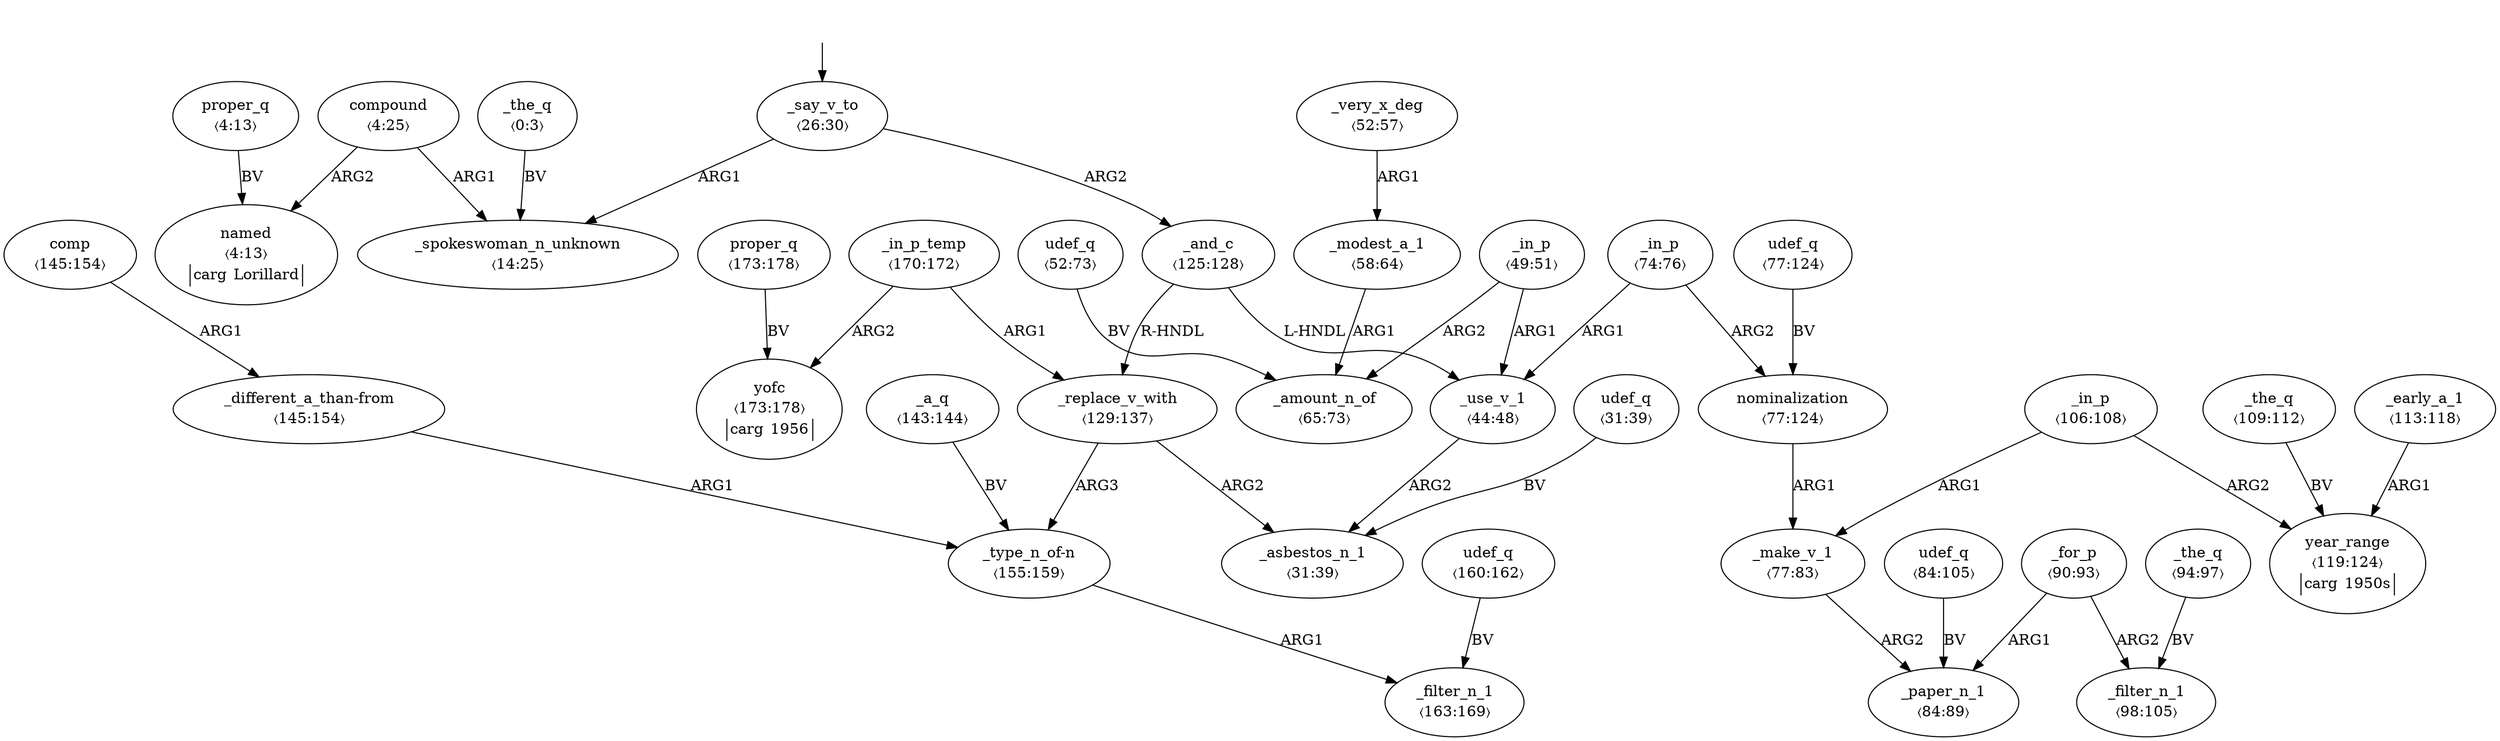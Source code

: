 digraph "20003011" {
  top [ style=invis ];
  top -> 5;
  0 [ label=<<table align="center" border="0" cellspacing="0"><tr><td colspan="2">_the_q</td></tr><tr><td colspan="2">〈0:3〉</td></tr></table>> ];
  1 [ label=<<table align="center" border="0" cellspacing="0"><tr><td colspan="2">compound</td></tr><tr><td colspan="2">〈4:25〉</td></tr></table>> ];
  2 [ label=<<table align="center" border="0" cellspacing="0"><tr><td colspan="2">proper_q</td></tr><tr><td colspan="2">〈4:13〉</td></tr></table>> ];
  3 [ label=<<table align="center" border="0" cellspacing="0"><tr><td colspan="2">named</td></tr><tr><td colspan="2">〈4:13〉</td></tr><tr><td sides="l" border="1" align="left">carg</td><td sides="r" border="1" align="left">Lorillard</td></tr></table>> ];
  4 [ label=<<table align="center" border="0" cellspacing="0"><tr><td colspan="2">_spokeswoman_n_unknown</td></tr><tr><td colspan="2">〈14:25〉</td></tr></table>> ];
  5 [ label=<<table align="center" border="0" cellspacing="0"><tr><td colspan="2">_say_v_to</td></tr><tr><td colspan="2">〈26:30〉</td></tr></table>> ];
  6 [ label=<<table align="center" border="0" cellspacing="0"><tr><td colspan="2">udef_q</td></tr><tr><td colspan="2">〈31:39〉</td></tr></table>> ];
  7 [ label=<<table align="center" border="0" cellspacing="0"><tr><td colspan="2">_asbestos_n_1</td></tr><tr><td colspan="2">〈31:39〉</td></tr></table>> ];
  8 [ label=<<table align="center" border="0" cellspacing="0"><tr><td colspan="2">_use_v_1</td></tr><tr><td colspan="2">〈44:48〉</td></tr></table>> ];
  9 [ label=<<table align="center" border="0" cellspacing="0"><tr><td colspan="2">_in_p</td></tr><tr><td colspan="2">〈49:51〉</td></tr></table>> ];
  10 [ label=<<table align="center" border="0" cellspacing="0"><tr><td colspan="2">udef_q</td></tr><tr><td colspan="2">〈52:73〉</td></tr></table>> ];
  11 [ label=<<table align="center" border="0" cellspacing="0"><tr><td colspan="2">_very_x_deg</td></tr><tr><td colspan="2">〈52:57〉</td></tr></table>> ];
  12 [ label=<<table align="center" border="0" cellspacing="0"><tr><td colspan="2">_modest_a_1</td></tr><tr><td colspan="2">〈58:64〉</td></tr></table>> ];
  13 [ label=<<table align="center" border="0" cellspacing="0"><tr><td colspan="2">_amount_n_of</td></tr><tr><td colspan="2">〈65:73〉</td></tr></table>> ];
  14 [ label=<<table align="center" border="0" cellspacing="0"><tr><td colspan="2">_in_p</td></tr><tr><td colspan="2">〈74:76〉</td></tr></table>> ];
  15 [ label=<<table align="center" border="0" cellspacing="0"><tr><td colspan="2">udef_q</td></tr><tr><td colspan="2">〈77:124〉</td></tr></table>> ];
  16 [ label=<<table align="center" border="0" cellspacing="0"><tr><td colspan="2">nominalization</td></tr><tr><td colspan="2">〈77:124〉</td></tr></table>> ];
  17 [ label=<<table align="center" border="0" cellspacing="0"><tr><td colspan="2">_make_v_1</td></tr><tr><td colspan="2">〈77:83〉</td></tr></table>> ];
  18 [ label=<<table align="center" border="0" cellspacing="0"><tr><td colspan="2">udef_q</td></tr><tr><td colspan="2">〈84:105〉</td></tr></table>> ];
  19 [ label=<<table align="center" border="0" cellspacing="0"><tr><td colspan="2">_paper_n_1</td></tr><tr><td colspan="2">〈84:89〉</td></tr></table>> ];
  20 [ label=<<table align="center" border="0" cellspacing="0"><tr><td colspan="2">_for_p</td></tr><tr><td colspan="2">〈90:93〉</td></tr></table>> ];
  21 [ label=<<table align="center" border="0" cellspacing="0"><tr><td colspan="2">_the_q</td></tr><tr><td colspan="2">〈94:97〉</td></tr></table>> ];
  22 [ label=<<table align="center" border="0" cellspacing="0"><tr><td colspan="2">_filter_n_1</td></tr><tr><td colspan="2">〈98:105〉</td></tr></table>> ];
  23 [ label=<<table align="center" border="0" cellspacing="0"><tr><td colspan="2">_in_p</td></tr><tr><td colspan="2">〈106:108〉</td></tr></table>> ];
  24 [ label=<<table align="center" border="0" cellspacing="0"><tr><td colspan="2">_the_q</td></tr><tr><td colspan="2">〈109:112〉</td></tr></table>> ];
  25 [ label=<<table align="center" border="0" cellspacing="0"><tr><td colspan="2">_early_a_1</td></tr><tr><td colspan="2">〈113:118〉</td></tr></table>> ];
  26 [ label=<<table align="center" border="0" cellspacing="0"><tr><td colspan="2">year_range</td></tr><tr><td colspan="2">〈119:124〉</td></tr><tr><td sides="l" border="1" align="left">carg</td><td sides="r" border="1" align="left">1950s</td></tr></table>> ];
  27 [ label=<<table align="center" border="0" cellspacing="0"><tr><td colspan="2">_and_c</td></tr><tr><td colspan="2">〈125:128〉</td></tr></table>> ];
  28 [ label=<<table align="center" border="0" cellspacing="0"><tr><td colspan="2">_replace_v_with</td></tr><tr><td colspan="2">〈129:137〉</td></tr></table>> ];
  29 [ label=<<table align="center" border="0" cellspacing="0"><tr><td colspan="2">_a_q</td></tr><tr><td colspan="2">〈143:144〉</td></tr></table>> ];
  30 [ label=<<table align="center" border="0" cellspacing="0"><tr><td colspan="2">_different_a_than-from</td></tr><tr><td colspan="2">〈145:154〉</td></tr></table>> ];
  31 [ label=<<table align="center" border="0" cellspacing="0"><tr><td colspan="2">comp</td></tr><tr><td colspan="2">〈145:154〉</td></tr></table>> ];
  32 [ label=<<table align="center" border="0" cellspacing="0"><tr><td colspan="2">_type_n_of-n</td></tr><tr><td colspan="2">〈155:159〉</td></tr></table>> ];
  33 [ label=<<table align="center" border="0" cellspacing="0"><tr><td colspan="2">udef_q</td></tr><tr><td colspan="2">〈160:162〉</td></tr></table>> ];
  34 [ label=<<table align="center" border="0" cellspacing="0"><tr><td colspan="2">_filter_n_1</td></tr><tr><td colspan="2">〈163:169〉</td></tr></table>> ];
  35 [ label=<<table align="center" border="0" cellspacing="0"><tr><td colspan="2">_in_p_temp</td></tr><tr><td colspan="2">〈170:172〉</td></tr></table>> ];
  36 [ label=<<table align="center" border="0" cellspacing="0"><tr><td colspan="2">proper_q</td></tr><tr><td colspan="2">〈173:178〉</td></tr></table>> ];
  37 [ label=<<table align="center" border="0" cellspacing="0"><tr><td colspan="2">yofc</td></tr><tr><td colspan="2">〈173:178〉</td></tr><tr><td sides="l" border="1" align="left">carg</td><td sides="r" border="1" align="left">1956</td></tr></table>> ];
  31 -> 30 [ label="ARG1" ];
  5 -> 4 [ label="ARG1" ];
  1 -> 3 [ label="ARG2" ];
  18 -> 19 [ label="BV" ];
  24 -> 26 [ label="BV" ];
  14 -> 16 [ label="ARG2" ];
  27 -> 28 [ label="R-HNDL" ];
  23 -> 26 [ label="ARG2" ];
  32 -> 34 [ label="ARG1" ];
  27 -> 8 [ label="L-HNDL" ];
  21 -> 22 [ label="BV" ];
  16 -> 17 [ label="ARG1" ];
  12 -> 13 [ label="ARG1" ];
  2 -> 3 [ label="BV" ];
  28 -> 7 [ label="ARG2" ];
  5 -> 27 [ label="ARG2" ];
  25 -> 26 [ label="ARG1" ];
  8 -> 7 [ label="ARG2" ];
  20 -> 19 [ label="ARG1" ];
  0 -> 4 [ label="BV" ];
  15 -> 16 [ label="BV" ];
  23 -> 17 [ label="ARG1" ];
  11 -> 12 [ label="ARG1" ];
  28 -> 32 [ label="ARG3" ];
  10 -> 13 [ label="BV" ];
  29 -> 32 [ label="BV" ];
  1 -> 4 [ label="ARG1" ];
  9 -> 8 [ label="ARG1" ];
  6 -> 7 [ label="BV" ];
  35 -> 28 [ label="ARG1" ];
  30 -> 32 [ label="ARG1" ];
  35 -> 37 [ label="ARG2" ];
  20 -> 22 [ label="ARG2" ];
  17 -> 19 [ label="ARG2" ];
  36 -> 37 [ label="BV" ];
  14 -> 8 [ label="ARG1" ];
  33 -> 34 [ label="BV" ];
  9 -> 13 [ label="ARG2" ];
}

